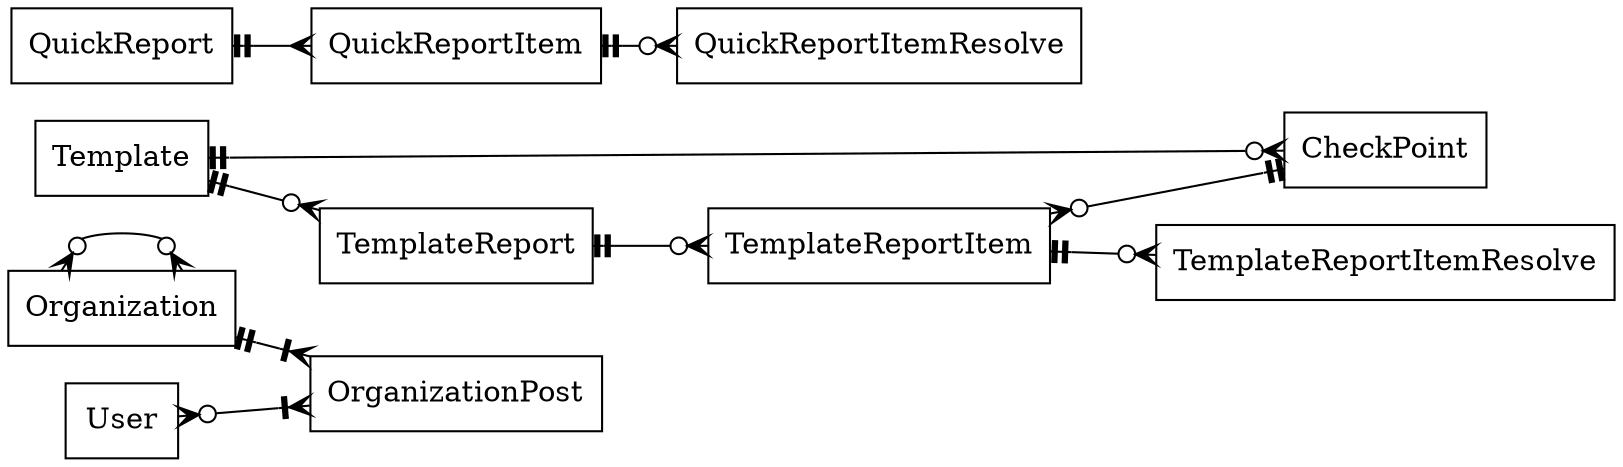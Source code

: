 digraph G 
{
	graph [rankdir=LR] 
	node [shape=box] 
    #Organization -> Post [arrowhead=crow label="有"]
    #Post -> User [arrowhead=crow label="属于"]
    #User-> Post [arrowhead=crow label="担任"]
    #Organization -> User[arrowhead=crow label="拥有"]
    #User->Organization [arrowhead=crow label="属于"]

    Organization -> OrganizationPost[arrowtail=teetee arrowhead=crowtee dir="both"]
    Organization -> Organization 	[arrowtail=crowodot arrowhead=crowodot dir="both"] 
    User  		 -> OrganizationPost[arrowtail=crowodot arrowhead=crowtee dir="both"]

    Template -> CheckPoint[arrowtail=teetee arrowhead=crowodot dir="both"]

    QuickReport->QuickReportItem[arrowtail=teetee  arrowhead=crow dir="both"]
    QuickReportItem->QuickReportItemResolve[arrowtail=teetee arrowhead=crowodot dir="both"]

    TemplateReport 		-> TemplateReportItem[arrowtail=teetee arrowhead=crowodot dir="both"]
    TemplateReportItem  -> TemplateReportItemResolve[arrowtail=teetee arrowhead=crowodot dir="both"]
    Template 			-> TemplateReport[arrowtail=teetee arrowhead=crowodot dir="both"]
    TemplateReportItem 	-> CheckPoint[arrowtail=crowodot arrowhead=teetee dir="both"]

}